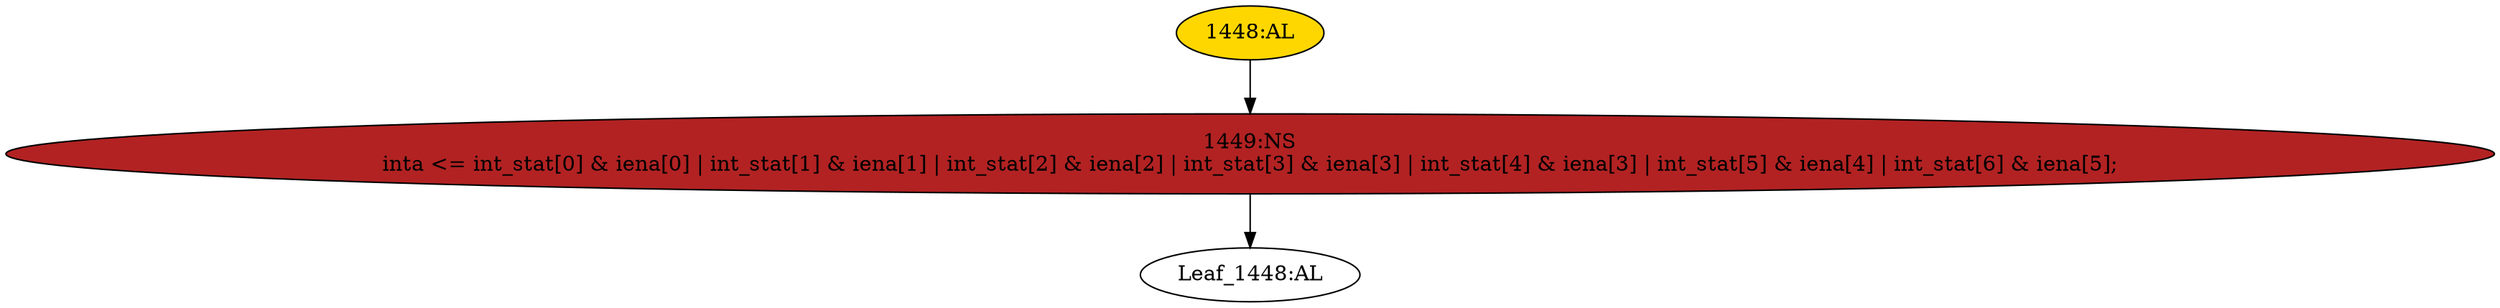 strict digraph "" {
	node [label="\N"];
	"Leaf_1448:AL"	 [def_var="['inta']",
		label="Leaf_1448:AL"];
	"1449:NS"	 [ast="<pyverilog.vparser.ast.NonblockingSubstitution object at 0x7f0a38d97950>",
		fillcolor=firebrick,
		label="1449:NS
inta <= int_stat[0] & iena[0] | int_stat[1] & iena[1] | int_stat[2] & iena[2] | int_stat[3] & iena[3] | int_stat[4] & iena[\
3] | int_stat[5] & iena[4] | int_stat[6] & iena[5];",
		statements="[<pyverilog.vparser.ast.NonblockingSubstitution object at 0x7f0a38d97950>]",
		style=filled,
		typ=NonblockingSubstitution];
	"1449:NS" -> "Leaf_1448:AL"	 [cond="[]",
		lineno=None];
	"1448:AL"	 [ast="<pyverilog.vparser.ast.Always object at 0x7f0a38da8850>",
		clk_sens=False,
		fillcolor=gold,
		label="1448:AL",
		sens="['wclk']",
		statements="[]",
		style=filled,
		typ=Always,
		use_var="['int_stat', 'iena']"];
	"1448:AL" -> "1449:NS"	 [cond="[]",
		lineno=None];
}
